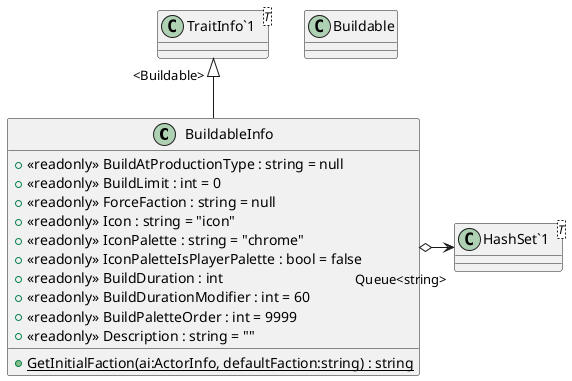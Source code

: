 @startuml
class BuildableInfo {
    + <<readonly>> BuildAtProductionType : string = null
    + <<readonly>> BuildLimit : int = 0
    + <<readonly>> ForceFaction : string = null
    + <<readonly>> Icon : string = "icon"
    + <<readonly>> IconPalette : string = "chrome"
    + <<readonly>> IconPaletteIsPlayerPalette : bool = false
    + <<readonly>> BuildDuration : int
    + <<readonly>> BuildDurationModifier : int = 60
    + <<readonly>> BuildPaletteOrder : int = 9999
    + <<readonly>> Description : string = ""
    + {static} GetInitialFaction(ai:ActorInfo, defaultFaction:string) : string
}
class Buildable {
}
class "TraitInfo`1"<T> {
}
class "HashSet`1"<T> {
}
"TraitInfo`1" "<Buildable>" <|-- BuildableInfo
BuildableInfo o-> "Queue<string>" "HashSet`1"
@enduml
